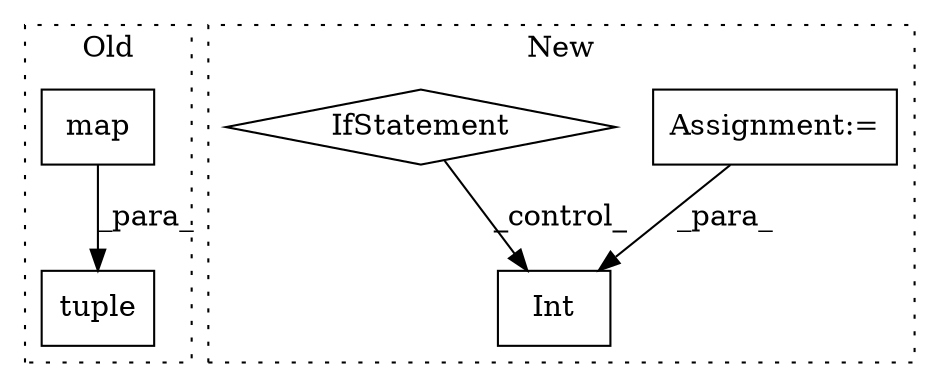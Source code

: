 digraph G {
subgraph cluster0 {
1 [label="tuple" a="32" s="4216,4236" l="6,1" shape="box"];
5 [label="map" a="32" s="4222,4235" l="4,1" shape="box"];
label = "Old";
style="dotted";
}
subgraph cluster1 {
2 [label="Int" a="32" s="3920,3945" l="4,1" shape="box"];
3 [label="Assignment:=" a="7" s="4049" l="29" shape="box"];
4 [label="IfStatement" a="25" s="4049" l="29" shape="diamond"];
label = "New";
style="dotted";
}
3 -> 2 [label="_para_"];
4 -> 2 [label="_control_"];
5 -> 1 [label="_para_"];
}